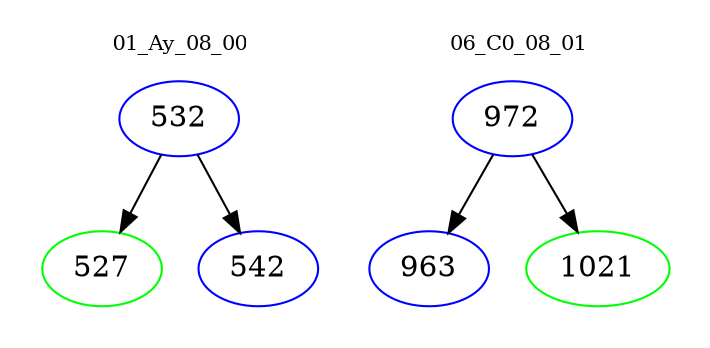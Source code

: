 digraph{
subgraph cluster_0 {
color = white
label = "01_Ay_08_00";
fontsize=10;
T0_532 [label="532", color="blue"]
T0_532 -> T0_527 [color="black"]
T0_527 [label="527", color="green"]
T0_532 -> T0_542 [color="black"]
T0_542 [label="542", color="blue"]
}
subgraph cluster_1 {
color = white
label = "06_C0_08_01";
fontsize=10;
T1_972 [label="972", color="blue"]
T1_972 -> T1_963 [color="black"]
T1_963 [label="963", color="blue"]
T1_972 -> T1_1021 [color="black"]
T1_1021 [label="1021", color="green"]
}
}
